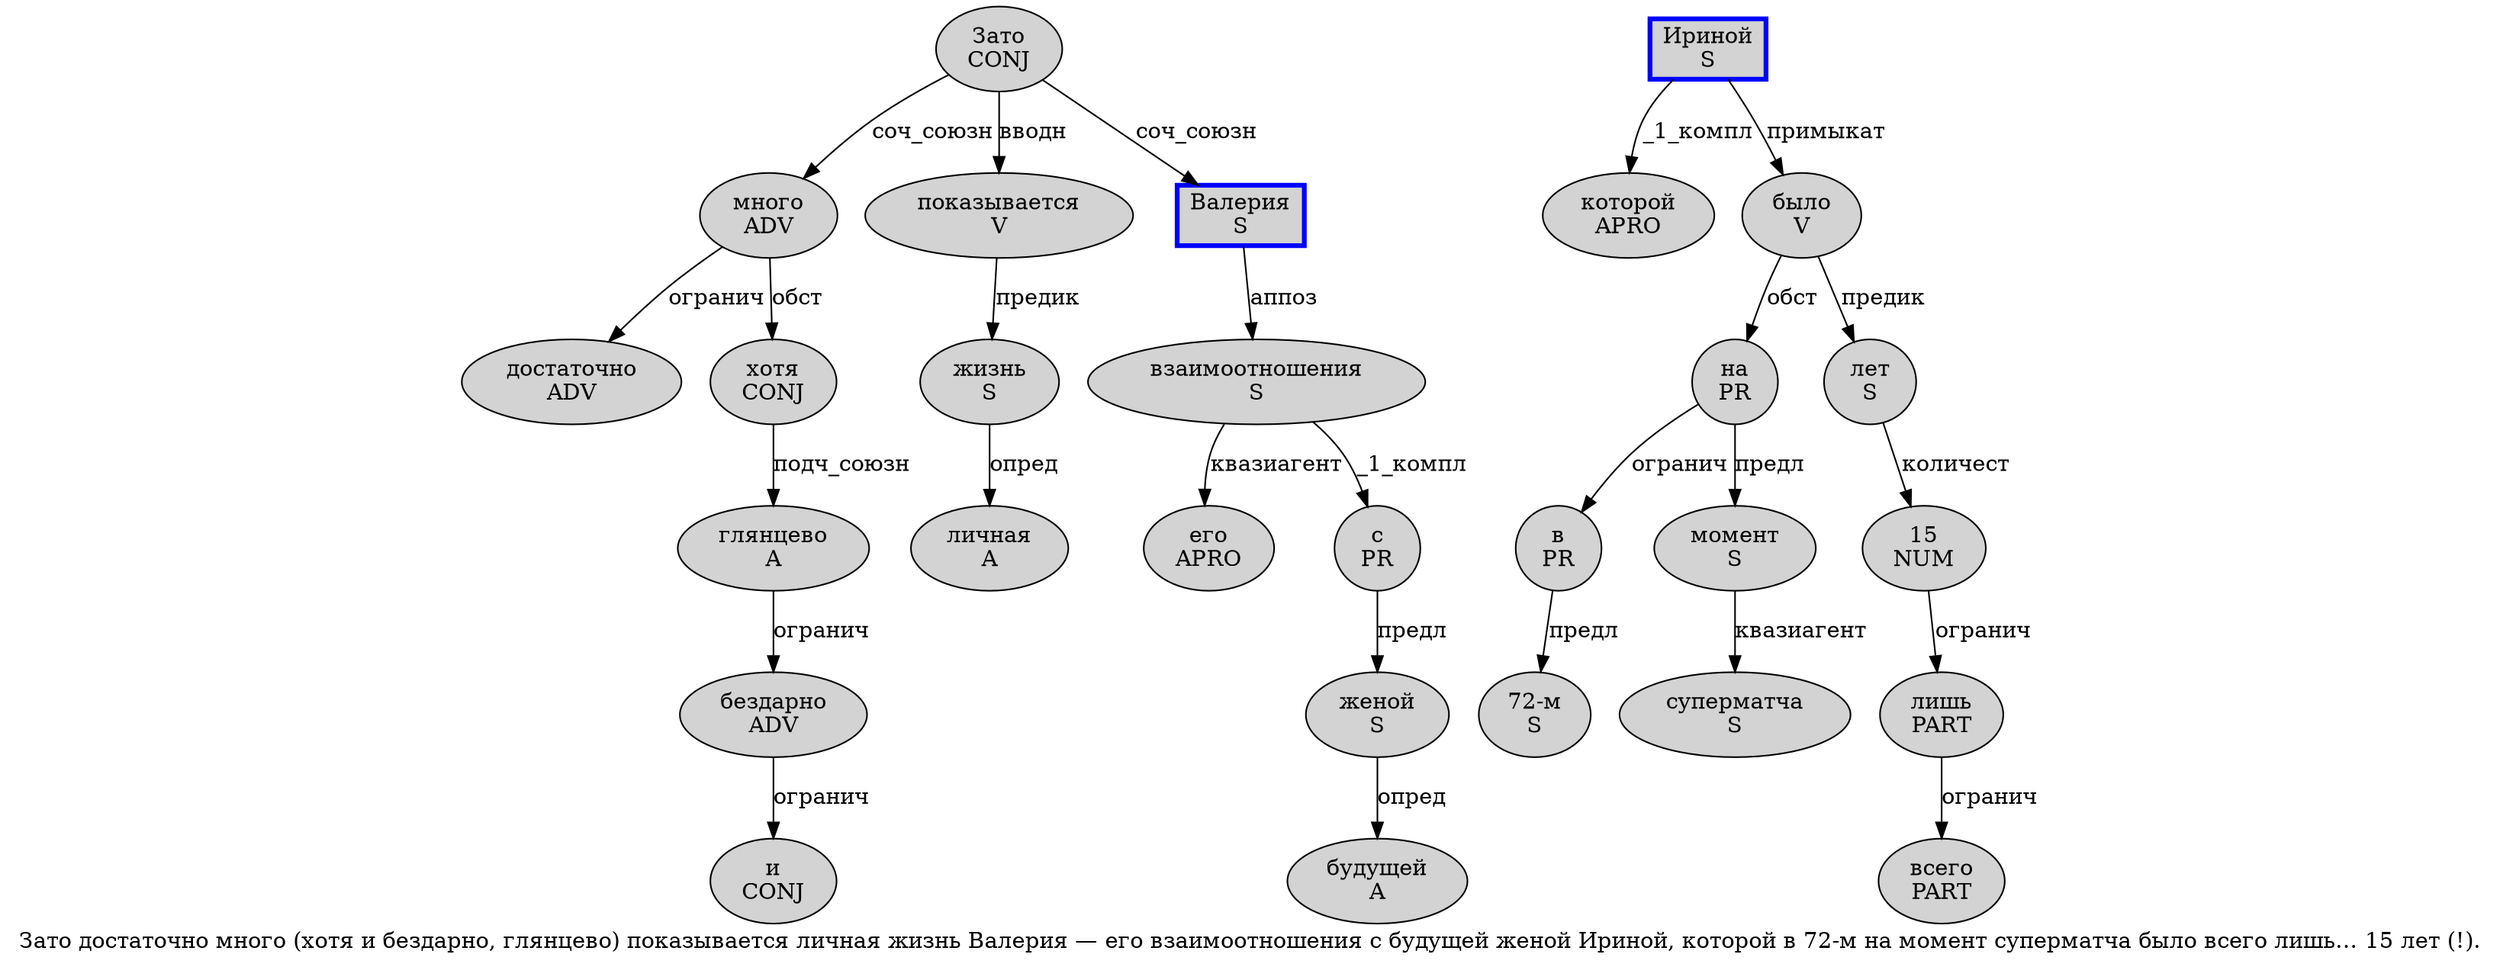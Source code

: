 digraph SENTENCE_3393 {
	graph [label="Зато достаточно много (хотя и бездарно, глянцево) показывается личная жизнь Валерия — его взаимоотношения с будущей женой Ириной, которой в 72-м на момент суперматча было всего лишь… 15 лет (!)."]
	node [style=filled]
		0 [label="Зато
CONJ" color="" fillcolor=lightgray penwidth=1 shape=ellipse]
		1 [label="достаточно
ADV" color="" fillcolor=lightgray penwidth=1 shape=ellipse]
		2 [label="много
ADV" color="" fillcolor=lightgray penwidth=1 shape=ellipse]
		4 [label="хотя
CONJ" color="" fillcolor=lightgray penwidth=1 shape=ellipse]
		5 [label="и
CONJ" color="" fillcolor=lightgray penwidth=1 shape=ellipse]
		6 [label="бездарно
ADV" color="" fillcolor=lightgray penwidth=1 shape=ellipse]
		8 [label="глянцево
A" color="" fillcolor=lightgray penwidth=1 shape=ellipse]
		10 [label="показывается
V" color="" fillcolor=lightgray penwidth=1 shape=ellipse]
		11 [label="личная
A" color="" fillcolor=lightgray penwidth=1 shape=ellipse]
		12 [label="жизнь
S" color="" fillcolor=lightgray penwidth=1 shape=ellipse]
		13 [label="Валерия
S" color=blue fillcolor=lightgray penwidth=3 shape=box]
		15 [label="его
APRO" color="" fillcolor=lightgray penwidth=1 shape=ellipse]
		16 [label="взаимоотношения
S" color="" fillcolor=lightgray penwidth=1 shape=ellipse]
		17 [label="с
PR" color="" fillcolor=lightgray penwidth=1 shape=ellipse]
		18 [label="будущей
A" color="" fillcolor=lightgray penwidth=1 shape=ellipse]
		19 [label="женой
S" color="" fillcolor=lightgray penwidth=1 shape=ellipse]
		20 [label="Ириной
S" color=blue fillcolor=lightgray penwidth=3 shape=box]
		22 [label="которой
APRO" color="" fillcolor=lightgray penwidth=1 shape=ellipse]
		23 [label="в
PR" color="" fillcolor=lightgray penwidth=1 shape=ellipse]
		24 [label="72-м
S" color="" fillcolor=lightgray penwidth=1 shape=ellipse]
		25 [label="на
PR" color="" fillcolor=lightgray penwidth=1 shape=ellipse]
		26 [label="момент
S" color="" fillcolor=lightgray penwidth=1 shape=ellipse]
		27 [label="суперматча
S" color="" fillcolor=lightgray penwidth=1 shape=ellipse]
		28 [label="было
V" color="" fillcolor=lightgray penwidth=1 shape=ellipse]
		29 [label="всего
PART" color="" fillcolor=lightgray penwidth=1 shape=ellipse]
		30 [label="лишь
PART" color="" fillcolor=lightgray penwidth=1 shape=ellipse]
		32 [label="15
NUM" color="" fillcolor=lightgray penwidth=1 shape=ellipse]
		33 [label="лет
S" color="" fillcolor=lightgray penwidth=1 shape=ellipse]
			30 -> 29 [label="огранич"]
			10 -> 12 [label="предик"]
			33 -> 32 [label="количест"]
			25 -> 23 [label="огранич"]
			25 -> 26 [label="предл"]
			12 -> 11 [label="опред"]
			32 -> 30 [label="огранич"]
			4 -> 8 [label="подч_союзн"]
			0 -> 2 [label="соч_союзн"]
			0 -> 10 [label="вводн"]
			0 -> 13 [label="соч_союзн"]
			19 -> 18 [label="опред"]
			13 -> 16 [label="аппоз"]
			8 -> 6 [label="огранич"]
			26 -> 27 [label="квазиагент"]
			17 -> 19 [label="предл"]
			6 -> 5 [label="огранич"]
			2 -> 1 [label="огранич"]
			2 -> 4 [label="обст"]
			16 -> 15 [label="квазиагент"]
			16 -> 17 [label="_1_компл"]
			23 -> 24 [label="предл"]
			28 -> 25 [label="обст"]
			28 -> 33 [label="предик"]
			20 -> 22 [label="_1_компл"]
			20 -> 28 [label="примыкат"]
}